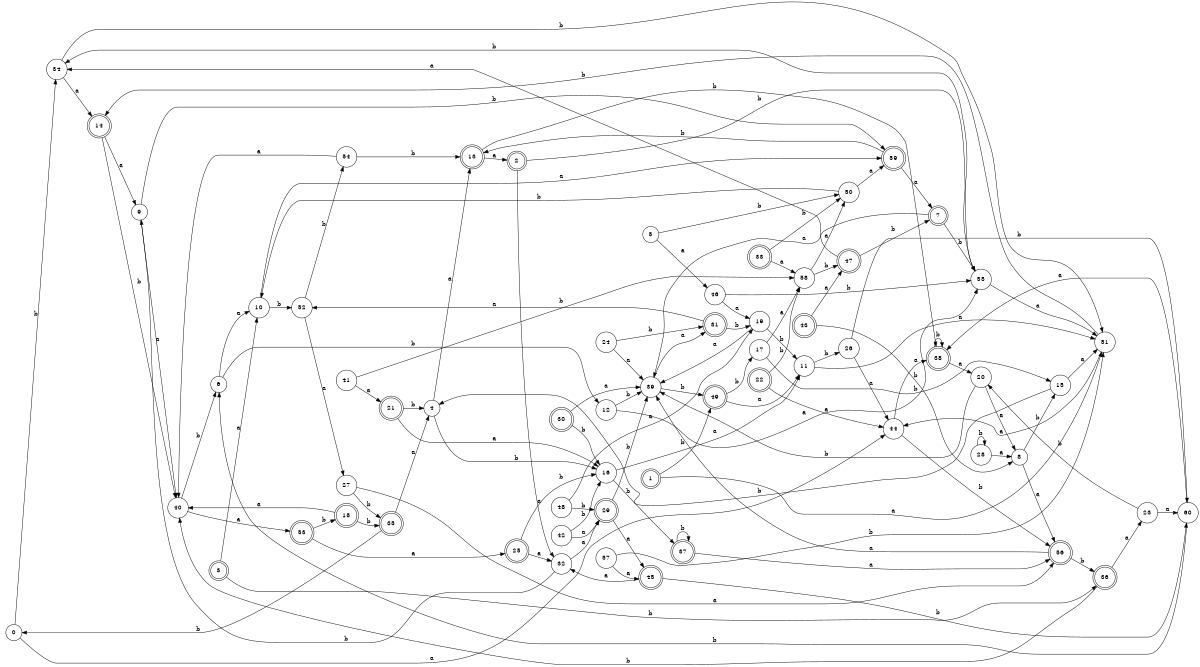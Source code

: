 digraph n49_4 {
__start0 [label="" shape="none"];

rankdir=LR;
size="8,5";

s0 [style="filled", color="black", fillcolor="white" shape="circle", label="0"];
s1 [style="rounded,filled", color="black", fillcolor="white" shape="doublecircle", label="1"];
s2 [style="rounded,filled", color="black", fillcolor="white" shape="doublecircle", label="2"];
s3 [style="rounded,filled", color="black", fillcolor="white" shape="doublecircle", label="3"];
s4 [style="filled", color="black", fillcolor="white" shape="circle", label="4"];
s5 [style="filled", color="black", fillcolor="white" shape="circle", label="5"];
s6 [style="filled", color="black", fillcolor="white" shape="circle", label="6"];
s7 [style="rounded,filled", color="black", fillcolor="white" shape="doublecircle", label="7"];
s8 [style="filled", color="black", fillcolor="white" shape="circle", label="8"];
s9 [style="filled", color="black", fillcolor="white" shape="circle", label="9"];
s10 [style="filled", color="black", fillcolor="white" shape="circle", label="10"];
s11 [style="filled", color="black", fillcolor="white" shape="circle", label="11"];
s12 [style="filled", color="black", fillcolor="white" shape="circle", label="12"];
s13 [style="rounded,filled", color="black", fillcolor="white" shape="doublecircle", label="13"];
s14 [style="rounded,filled", color="black", fillcolor="white" shape="doublecircle", label="14"];
s15 [style="filled", color="black", fillcolor="white" shape="circle", label="15"];
s16 [style="filled", color="black", fillcolor="white" shape="circle", label="16"];
s17 [style="filled", color="black", fillcolor="white" shape="circle", label="17"];
s18 [style="rounded,filled", color="black", fillcolor="white" shape="doublecircle", label="18"];
s19 [style="filled", color="black", fillcolor="white" shape="circle", label="19"];
s20 [style="filled", color="black", fillcolor="white" shape="circle", label="20"];
s21 [style="rounded,filled", color="black", fillcolor="white" shape="doublecircle", label="21"];
s22 [style="rounded,filled", color="black", fillcolor="white" shape="doublecircle", label="22"];
s23 [style="filled", color="black", fillcolor="white" shape="circle", label="23"];
s24 [style="filled", color="black", fillcolor="white" shape="circle", label="24"];
s25 [style="rounded,filled", color="black", fillcolor="white" shape="doublecircle", label="25"];
s26 [style="filled", color="black", fillcolor="white" shape="circle", label="26"];
s27 [style="filled", color="black", fillcolor="white" shape="circle", label="27"];
s28 [style="filled", color="black", fillcolor="white" shape="circle", label="28"];
s29 [style="rounded,filled", color="black", fillcolor="white" shape="doublecircle", label="29"];
s30 [style="rounded,filled", color="black", fillcolor="white" shape="doublecircle", label="30"];
s31 [style="rounded,filled", color="black", fillcolor="white" shape="doublecircle", label="31"];
s32 [style="filled", color="black", fillcolor="white" shape="circle", label="32"];
s33 [style="rounded,filled", color="black", fillcolor="white" shape="doublecircle", label="33"];
s34 [style="filled", color="black", fillcolor="white" shape="circle", label="34"];
s35 [style="rounded,filled", color="black", fillcolor="white" shape="doublecircle", label="35"];
s36 [style="rounded,filled", color="black", fillcolor="white" shape="doublecircle", label="36"];
s37 [style="rounded,filled", color="black", fillcolor="white" shape="doublecircle", label="37"];
s38 [style="rounded,filled", color="black", fillcolor="white" shape="doublecircle", label="38"];
s39 [style="filled", color="black", fillcolor="white" shape="circle", label="39"];
s40 [style="filled", color="black", fillcolor="white" shape="circle", label="40"];
s41 [style="filled", color="black", fillcolor="white" shape="circle", label="41"];
s42 [style="filled", color="black", fillcolor="white" shape="circle", label="42"];
s43 [style="rounded,filled", color="black", fillcolor="white" shape="doublecircle", label="43"];
s44 [style="filled", color="black", fillcolor="white" shape="circle", label="44"];
s45 [style="rounded,filled", color="black", fillcolor="white" shape="doublecircle", label="45"];
s46 [style="filled", color="black", fillcolor="white" shape="circle", label="46"];
s47 [style="rounded,filled", color="black", fillcolor="white" shape="doublecircle", label="47"];
s48 [style="filled", color="black", fillcolor="white" shape="circle", label="48"];
s49 [style="rounded,filled", color="black", fillcolor="white" shape="doublecircle", label="49"];
s50 [style="filled", color="black", fillcolor="white" shape="circle", label="50"];
s51 [style="filled", color="black", fillcolor="white" shape="circle", label="51"];
s52 [style="filled", color="black", fillcolor="white" shape="circle", label="52"];
s53 [style="rounded,filled", color="black", fillcolor="white" shape="doublecircle", label="53"];
s54 [style="filled", color="black", fillcolor="white" shape="circle", label="54"];
s55 [style="filled", color="black", fillcolor="white" shape="circle", label="55"];
s56 [style="rounded,filled", color="black", fillcolor="white" shape="doublecircle", label="56"];
s57 [style="filled", color="black", fillcolor="white" shape="circle", label="57"];
s58 [style="filled", color="black", fillcolor="white" shape="circle", label="58"];
s59 [style="rounded,filled", color="black", fillcolor="white" shape="doublecircle", label="59"];
s60 [style="filled", color="black", fillcolor="white" shape="circle", label="60"];
s0 -> s44 [label="a"];
s0 -> s34 [label="b"];
s1 -> s51 [label="a"];
s1 -> s49 [label="b"];
s2 -> s32 [label="a"];
s2 -> s55 [label="b"];
s3 -> s10 [label="a"];
s3 -> s36 [label="b"];
s4 -> s13 [label="a"];
s4 -> s16 [label="b"];
s5 -> s46 [label="a"];
s5 -> s50 [label="b"];
s6 -> s10 [label="a"];
s6 -> s12 [label="b"];
s7 -> s39 [label="a"];
s7 -> s55 [label="b"];
s8 -> s56 [label="a"];
s8 -> s15 [label="b"];
s9 -> s40 [label="a"];
s9 -> s59 [label="b"];
s10 -> s59 [label="a"];
s10 -> s52 [label="b"];
s11 -> s51 [label="a"];
s11 -> s26 [label="b"];
s12 -> s55 [label="a"];
s12 -> s39 [label="b"];
s13 -> s2 [label="a"];
s13 -> s38 [label="b"];
s14 -> s9 [label="a"];
s14 -> s40 [label="b"];
s15 -> s51 [label="a"];
s15 -> s4 [label="b"];
s16 -> s11 [label="a"];
s16 -> s37 [label="b"];
s17 -> s58 [label="a"];
s17 -> s15 [label="b"];
s18 -> s40 [label="a"];
s18 -> s35 [label="b"];
s19 -> s39 [label="a"];
s19 -> s11 [label="b"];
s20 -> s8 [label="a"];
s20 -> s39 [label="b"];
s21 -> s16 [label="a"];
s21 -> s4 [label="b"];
s22 -> s44 [label="a"];
s22 -> s58 [label="b"];
s23 -> s60 [label="a"];
s23 -> s20 [label="b"];
s24 -> s39 [label="a"];
s24 -> s31 [label="b"];
s25 -> s32 [label="a"];
s25 -> s16 [label="b"];
s26 -> s44 [label="a"];
s26 -> s60 [label="b"];
s27 -> s56 [label="a"];
s27 -> s35 [label="b"];
s28 -> s8 [label="a"];
s28 -> s28 [label="b"];
s29 -> s45 [label="a"];
s29 -> s39 [label="b"];
s30 -> s39 [label="a"];
s30 -> s16 [label="b"];
s31 -> s52 [label="a"];
s31 -> s19 [label="b"];
s32 -> s29 [label="a"];
s32 -> s9 [label="b"];
s33 -> s58 [label="a"];
s33 -> s50 [label="b"];
s34 -> s14 [label="a"];
s34 -> s51 [label="b"];
s35 -> s4 [label="a"];
s35 -> s0 [label="b"];
s36 -> s23 [label="a"];
s36 -> s40 [label="b"];
s37 -> s56 [label="a"];
s37 -> s37 [label="b"];
s38 -> s20 [label="a"];
s38 -> s38 [label="b"];
s39 -> s31 [label="a"];
s39 -> s49 [label="b"];
s40 -> s53 [label="a"];
s40 -> s6 [label="b"];
s41 -> s21 [label="a"];
s41 -> s58 [label="b"];
s42 -> s29 [label="a"];
s42 -> s16 [label="b"];
s43 -> s47 [label="a"];
s43 -> s8 [label="b"];
s44 -> s38 [label="a"];
s44 -> s56 [label="b"];
s45 -> s32 [label="a"];
s45 -> s60 [label="b"];
s46 -> s19 [label="a"];
s46 -> s55 [label="b"];
s47 -> s34 [label="a"];
s47 -> s7 [label="b"];
s48 -> s19 [label="a"];
s48 -> s29 [label="b"];
s49 -> s11 [label="a"];
s49 -> s17 [label="b"];
s50 -> s59 [label="a"];
s50 -> s10 [label="b"];
s51 -> s44 [label="a"];
s51 -> s14 [label="b"];
s52 -> s27 [label="a"];
s52 -> s54 [label="b"];
s53 -> s25 [label="a"];
s53 -> s18 [label="b"];
s54 -> s40 [label="a"];
s54 -> s13 [label="b"];
s55 -> s51 [label="a"];
s55 -> s34 [label="b"];
s56 -> s39 [label="a"];
s56 -> s36 [label="b"];
s57 -> s45 [label="a"];
s57 -> s51 [label="b"];
s58 -> s50 [label="a"];
s58 -> s47 [label="b"];
s59 -> s7 [label="a"];
s59 -> s13 [label="b"];
s60 -> s38 [label="a"];
s60 -> s6 [label="b"];

}